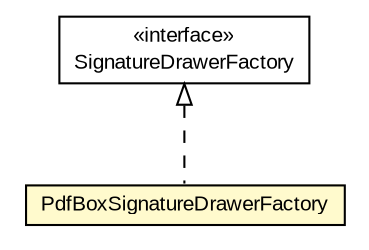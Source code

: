 #!/usr/local/bin/dot
#
# Class diagram 
# Generated by UMLGraph version R5_6-24-gf6e263 (http://www.umlgraph.org/)
#

digraph G {
	edge [fontname="arial",fontsize=10,labelfontname="arial",labelfontsize=10];
	node [fontname="arial",fontsize=10,shape=plaintext];
	nodesep=0.25;
	ranksep=0.5;
	// eu.europa.esig.dss.pdf.visible.SignatureDrawerFactory
	c496636 [label=<<table title="eu.europa.esig.dss.pdf.visible.SignatureDrawerFactory" border="0" cellborder="1" cellspacing="0" cellpadding="2" port="p" href="../../visible/SignatureDrawerFactory.html">
		<tr><td><table border="0" cellspacing="0" cellpadding="1">
<tr><td align="center" balign="center"> &#171;interface&#187; </td></tr>
<tr><td align="center" balign="center"> SignatureDrawerFactory </td></tr>
		</table></td></tr>
		</table>>, URL="../../visible/SignatureDrawerFactory.html", fontname="arial", fontcolor="black", fontsize=10.0];
	// eu.europa.esig.dss.pdf.pdfbox.visible.PdfBoxSignatureDrawerFactory
	c496645 [label=<<table title="eu.europa.esig.dss.pdf.pdfbox.visible.PdfBoxSignatureDrawerFactory" border="0" cellborder="1" cellspacing="0" cellpadding="2" port="p" bgcolor="lemonChiffon" href="./PdfBoxSignatureDrawerFactory.html">
		<tr><td><table border="0" cellspacing="0" cellpadding="1">
<tr><td align="center" balign="center"> PdfBoxSignatureDrawerFactory </td></tr>
		</table></td></tr>
		</table>>, URL="./PdfBoxSignatureDrawerFactory.html", fontname="arial", fontcolor="black", fontsize=10.0];
	//eu.europa.esig.dss.pdf.pdfbox.visible.PdfBoxSignatureDrawerFactory implements eu.europa.esig.dss.pdf.visible.SignatureDrawerFactory
	c496636:p -> c496645:p [dir=back,arrowtail=empty,style=dashed];
}

